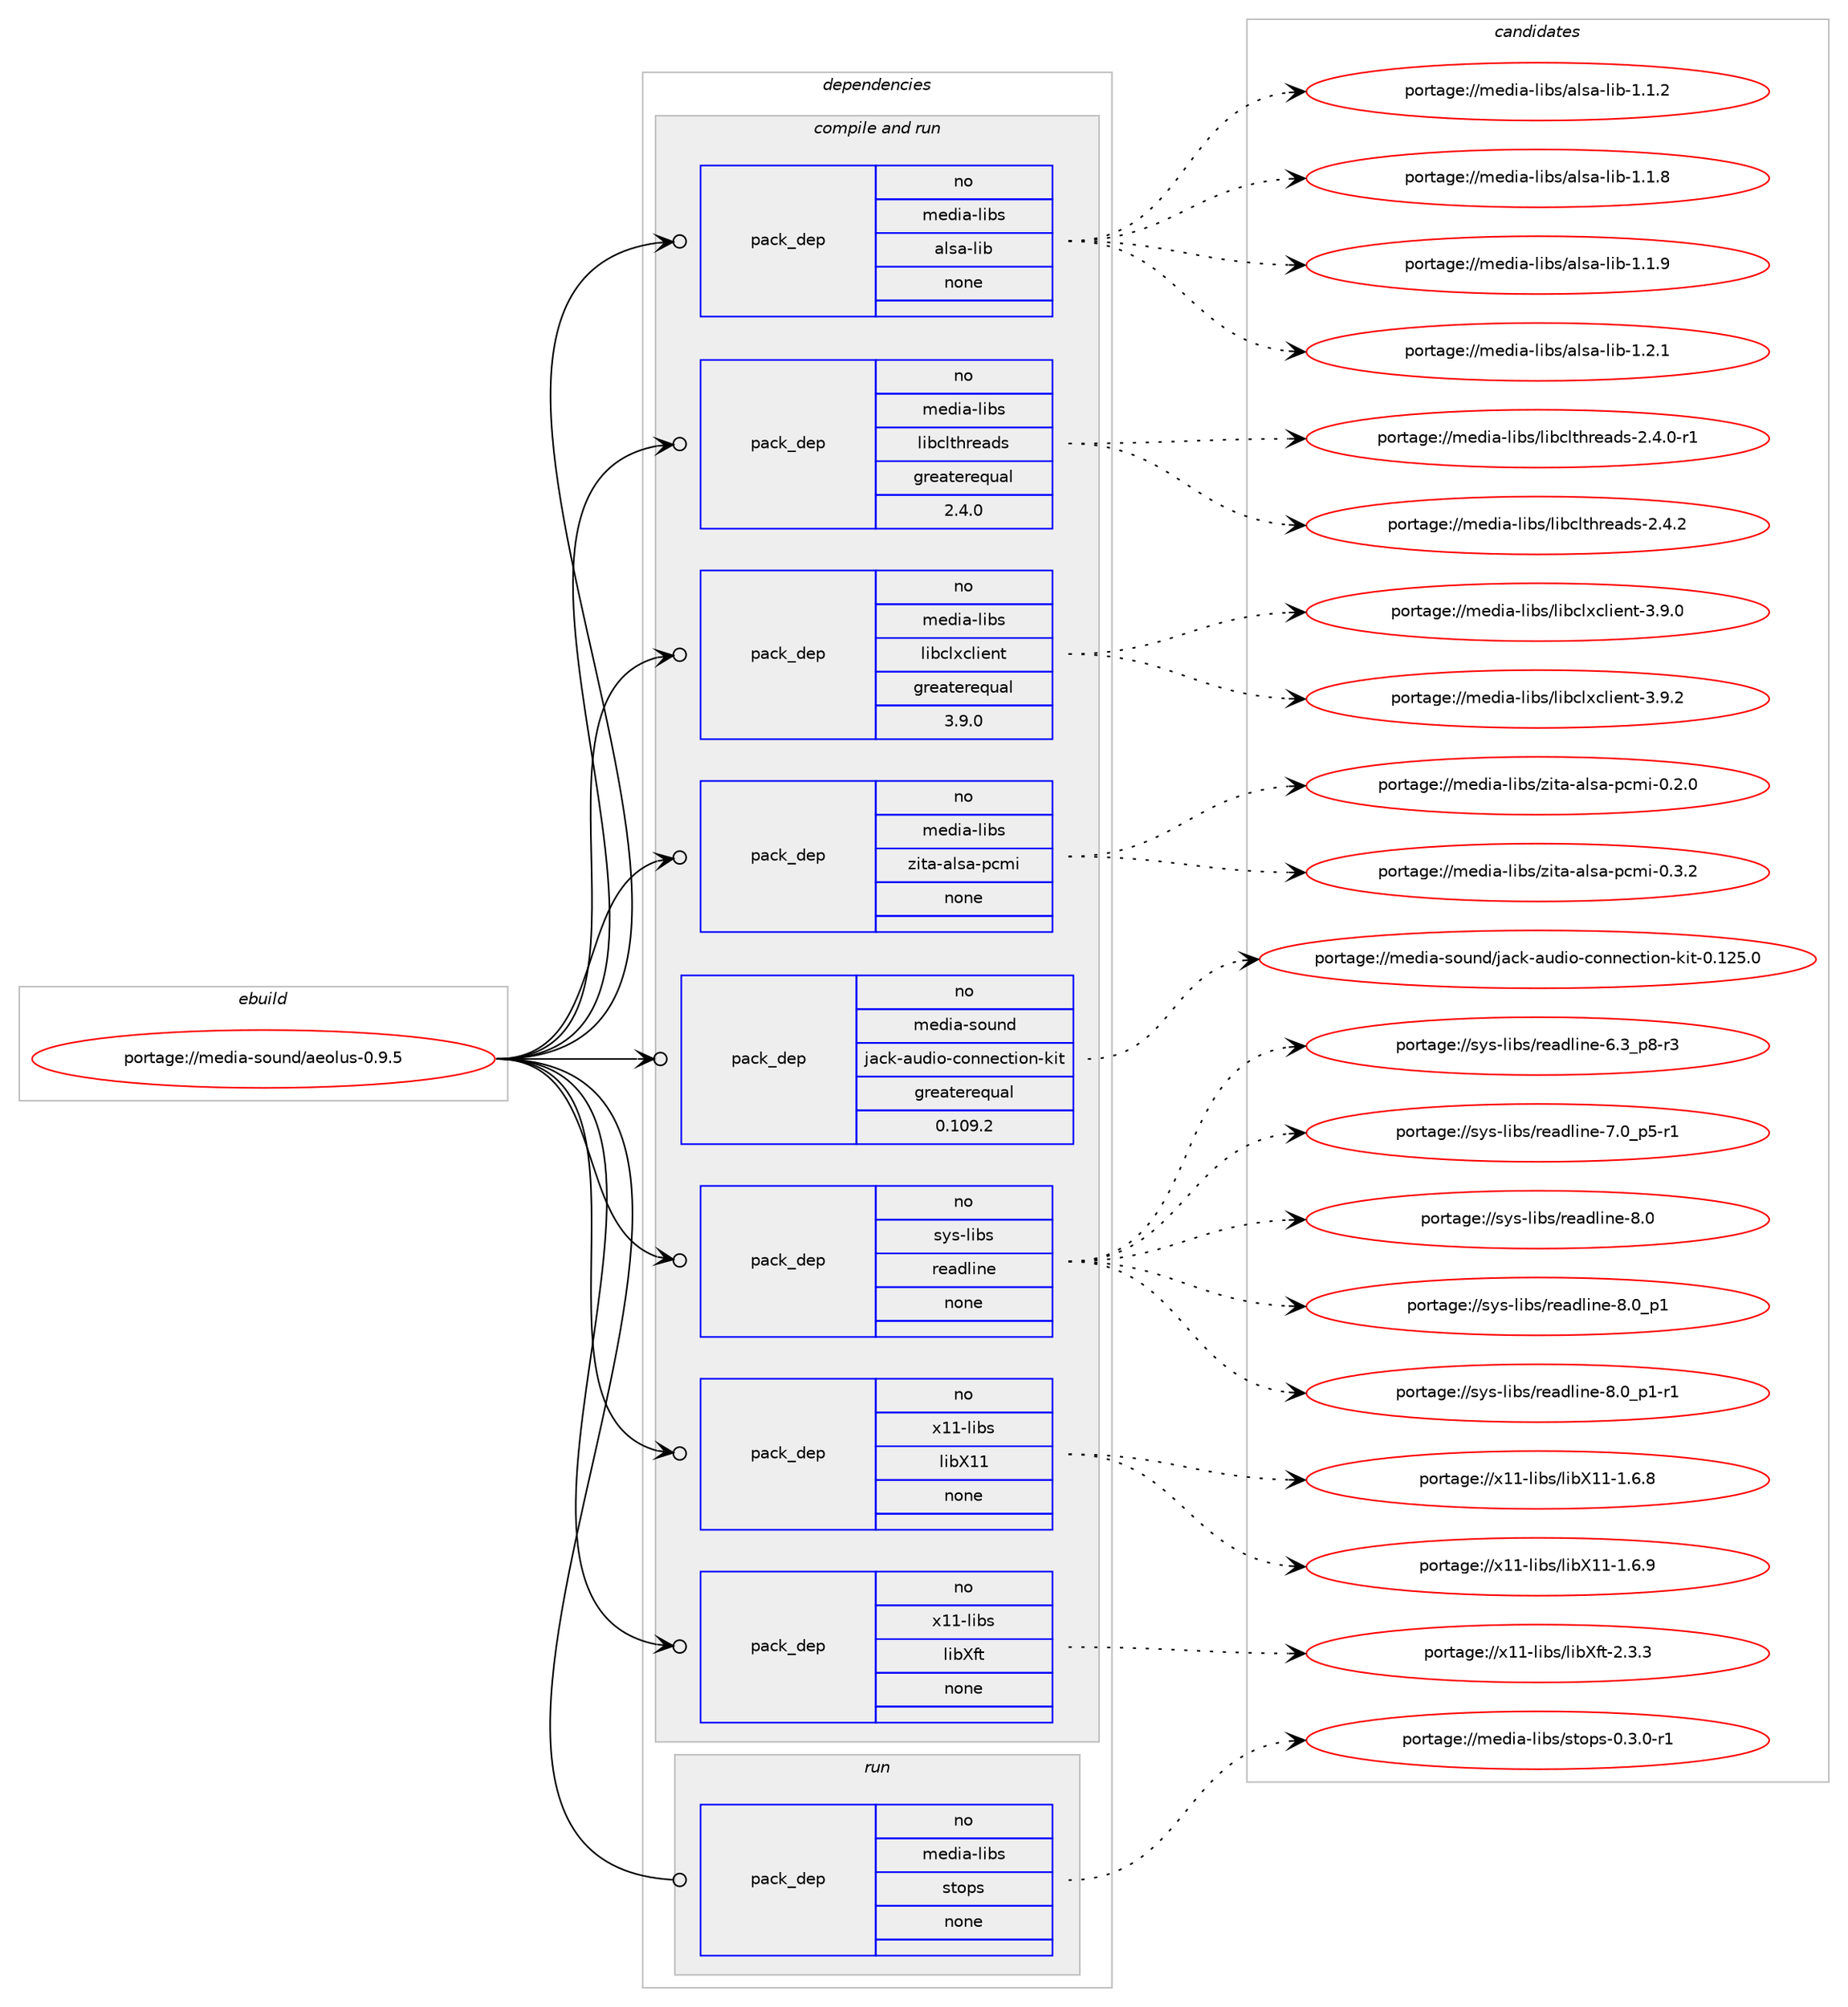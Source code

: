 digraph prolog {

# *************
# Graph options
# *************

newrank=true;
concentrate=true;
compound=true;
graph [rankdir=LR,fontname=Helvetica,fontsize=10,ranksep=1.5];#, ranksep=2.5, nodesep=0.2];
edge  [arrowhead=vee];
node  [fontname=Helvetica,fontsize=10];

# **********
# The ebuild
# **********

subgraph cluster_leftcol {
color=gray;
rank=same;
label=<<i>ebuild</i>>;
id [label="portage://media-sound/aeolus-0.9.5", color=red, width=4, href="../media-sound/aeolus-0.9.5.svg"];
}

# ****************
# The dependencies
# ****************

subgraph cluster_midcol {
color=gray;
label=<<i>dependencies</i>>;
subgraph cluster_compile {
fillcolor="#eeeeee";
style=filled;
label=<<i>compile</i>>;
}
subgraph cluster_compileandrun {
fillcolor="#eeeeee";
style=filled;
label=<<i>compile and run</i>>;
subgraph pack242326 {
dependency329567 [label=<<TABLE BORDER="0" CELLBORDER="1" CELLSPACING="0" CELLPADDING="4" WIDTH="220"><TR><TD ROWSPAN="6" CELLPADDING="30">pack_dep</TD></TR><TR><TD WIDTH="110">no</TD></TR><TR><TD>media-libs</TD></TR><TR><TD>alsa-lib</TD></TR><TR><TD>none</TD></TR><TR><TD></TD></TR></TABLE>>, shape=none, color=blue];
}
id:e -> dependency329567:w [weight=20,style="solid",arrowhead="odotvee"];
subgraph pack242327 {
dependency329568 [label=<<TABLE BORDER="0" CELLBORDER="1" CELLSPACING="0" CELLPADDING="4" WIDTH="220"><TR><TD ROWSPAN="6" CELLPADDING="30">pack_dep</TD></TR><TR><TD WIDTH="110">no</TD></TR><TR><TD>media-libs</TD></TR><TR><TD>libclthreads</TD></TR><TR><TD>greaterequal</TD></TR><TR><TD>2.4.0</TD></TR></TABLE>>, shape=none, color=blue];
}
id:e -> dependency329568:w [weight=20,style="solid",arrowhead="odotvee"];
subgraph pack242328 {
dependency329569 [label=<<TABLE BORDER="0" CELLBORDER="1" CELLSPACING="0" CELLPADDING="4" WIDTH="220"><TR><TD ROWSPAN="6" CELLPADDING="30">pack_dep</TD></TR><TR><TD WIDTH="110">no</TD></TR><TR><TD>media-libs</TD></TR><TR><TD>libclxclient</TD></TR><TR><TD>greaterequal</TD></TR><TR><TD>3.9.0</TD></TR></TABLE>>, shape=none, color=blue];
}
id:e -> dependency329569:w [weight=20,style="solid",arrowhead="odotvee"];
subgraph pack242329 {
dependency329570 [label=<<TABLE BORDER="0" CELLBORDER="1" CELLSPACING="0" CELLPADDING="4" WIDTH="220"><TR><TD ROWSPAN="6" CELLPADDING="30">pack_dep</TD></TR><TR><TD WIDTH="110">no</TD></TR><TR><TD>media-libs</TD></TR><TR><TD>zita-alsa-pcmi</TD></TR><TR><TD>none</TD></TR><TR><TD></TD></TR></TABLE>>, shape=none, color=blue];
}
id:e -> dependency329570:w [weight=20,style="solid",arrowhead="odotvee"];
subgraph pack242330 {
dependency329571 [label=<<TABLE BORDER="0" CELLBORDER="1" CELLSPACING="0" CELLPADDING="4" WIDTH="220"><TR><TD ROWSPAN="6" CELLPADDING="30">pack_dep</TD></TR><TR><TD WIDTH="110">no</TD></TR><TR><TD>media-sound</TD></TR><TR><TD>jack-audio-connection-kit</TD></TR><TR><TD>greaterequal</TD></TR><TR><TD>0.109.2</TD></TR></TABLE>>, shape=none, color=blue];
}
id:e -> dependency329571:w [weight=20,style="solid",arrowhead="odotvee"];
subgraph pack242331 {
dependency329572 [label=<<TABLE BORDER="0" CELLBORDER="1" CELLSPACING="0" CELLPADDING="4" WIDTH="220"><TR><TD ROWSPAN="6" CELLPADDING="30">pack_dep</TD></TR><TR><TD WIDTH="110">no</TD></TR><TR><TD>sys-libs</TD></TR><TR><TD>readline</TD></TR><TR><TD>none</TD></TR><TR><TD></TD></TR></TABLE>>, shape=none, color=blue];
}
id:e -> dependency329572:w [weight=20,style="solid",arrowhead="odotvee"];
subgraph pack242332 {
dependency329573 [label=<<TABLE BORDER="0" CELLBORDER="1" CELLSPACING="0" CELLPADDING="4" WIDTH="220"><TR><TD ROWSPAN="6" CELLPADDING="30">pack_dep</TD></TR><TR><TD WIDTH="110">no</TD></TR><TR><TD>x11-libs</TD></TR><TR><TD>libX11</TD></TR><TR><TD>none</TD></TR><TR><TD></TD></TR></TABLE>>, shape=none, color=blue];
}
id:e -> dependency329573:w [weight=20,style="solid",arrowhead="odotvee"];
subgraph pack242333 {
dependency329574 [label=<<TABLE BORDER="0" CELLBORDER="1" CELLSPACING="0" CELLPADDING="4" WIDTH="220"><TR><TD ROWSPAN="6" CELLPADDING="30">pack_dep</TD></TR><TR><TD WIDTH="110">no</TD></TR><TR><TD>x11-libs</TD></TR><TR><TD>libXft</TD></TR><TR><TD>none</TD></TR><TR><TD></TD></TR></TABLE>>, shape=none, color=blue];
}
id:e -> dependency329574:w [weight=20,style="solid",arrowhead="odotvee"];
}
subgraph cluster_run {
fillcolor="#eeeeee";
style=filled;
label=<<i>run</i>>;
subgraph pack242334 {
dependency329575 [label=<<TABLE BORDER="0" CELLBORDER="1" CELLSPACING="0" CELLPADDING="4" WIDTH="220"><TR><TD ROWSPAN="6" CELLPADDING="30">pack_dep</TD></TR><TR><TD WIDTH="110">no</TD></TR><TR><TD>media-libs</TD></TR><TR><TD>stops</TD></TR><TR><TD>none</TD></TR><TR><TD></TD></TR></TABLE>>, shape=none, color=blue];
}
id:e -> dependency329575:w [weight=20,style="solid",arrowhead="odot"];
}
}

# **************
# The candidates
# **************

subgraph cluster_choices {
rank=same;
color=gray;
label=<<i>candidates</i>>;

subgraph choice242326 {
color=black;
nodesep=1;
choiceportage1091011001059745108105981154797108115974510810598454946494650 [label="portage://media-libs/alsa-lib-1.1.2", color=red, width=4,href="../media-libs/alsa-lib-1.1.2.svg"];
choiceportage1091011001059745108105981154797108115974510810598454946494656 [label="portage://media-libs/alsa-lib-1.1.8", color=red, width=4,href="../media-libs/alsa-lib-1.1.8.svg"];
choiceportage1091011001059745108105981154797108115974510810598454946494657 [label="portage://media-libs/alsa-lib-1.1.9", color=red, width=4,href="../media-libs/alsa-lib-1.1.9.svg"];
choiceportage1091011001059745108105981154797108115974510810598454946504649 [label="portage://media-libs/alsa-lib-1.2.1", color=red, width=4,href="../media-libs/alsa-lib-1.2.1.svg"];
dependency329567:e -> choiceportage1091011001059745108105981154797108115974510810598454946494650:w [style=dotted,weight="100"];
dependency329567:e -> choiceportage1091011001059745108105981154797108115974510810598454946494656:w [style=dotted,weight="100"];
dependency329567:e -> choiceportage1091011001059745108105981154797108115974510810598454946494657:w [style=dotted,weight="100"];
dependency329567:e -> choiceportage1091011001059745108105981154797108115974510810598454946504649:w [style=dotted,weight="100"];
}
subgraph choice242327 {
color=black;
nodesep=1;
choiceportage109101100105974510810598115471081059899108116104114101971001154550465246484511449 [label="portage://media-libs/libclthreads-2.4.0-r1", color=red, width=4,href="../media-libs/libclthreads-2.4.0-r1.svg"];
choiceportage10910110010597451081059811547108105989910811610411410197100115455046524650 [label="portage://media-libs/libclthreads-2.4.2", color=red, width=4,href="../media-libs/libclthreads-2.4.2.svg"];
dependency329568:e -> choiceportage109101100105974510810598115471081059899108116104114101971001154550465246484511449:w [style=dotted,weight="100"];
dependency329568:e -> choiceportage10910110010597451081059811547108105989910811610411410197100115455046524650:w [style=dotted,weight="100"];
}
subgraph choice242328 {
color=black;
nodesep=1;
choiceportage10910110010597451081059811547108105989910812099108105101110116455146574648 [label="portage://media-libs/libclxclient-3.9.0", color=red, width=4,href="../media-libs/libclxclient-3.9.0.svg"];
choiceportage10910110010597451081059811547108105989910812099108105101110116455146574650 [label="portage://media-libs/libclxclient-3.9.2", color=red, width=4,href="../media-libs/libclxclient-3.9.2.svg"];
dependency329569:e -> choiceportage10910110010597451081059811547108105989910812099108105101110116455146574648:w [style=dotted,weight="100"];
dependency329569:e -> choiceportage10910110010597451081059811547108105989910812099108105101110116455146574650:w [style=dotted,weight="100"];
}
subgraph choice242329 {
color=black;
nodesep=1;
choiceportage10910110010597451081059811547122105116974597108115974511299109105454846504648 [label="portage://media-libs/zita-alsa-pcmi-0.2.0", color=red, width=4,href="../media-libs/zita-alsa-pcmi-0.2.0.svg"];
choiceportage10910110010597451081059811547122105116974597108115974511299109105454846514650 [label="portage://media-libs/zita-alsa-pcmi-0.3.2", color=red, width=4,href="../media-libs/zita-alsa-pcmi-0.3.2.svg"];
dependency329570:e -> choiceportage10910110010597451081059811547122105116974597108115974511299109105454846504648:w [style=dotted,weight="100"];
dependency329570:e -> choiceportage10910110010597451081059811547122105116974597108115974511299109105454846514650:w [style=dotted,weight="100"];
}
subgraph choice242330 {
color=black;
nodesep=1;
choiceportage10910110010597451151111171101004710697991074597117100105111459911111011010199116105111110451071051164548464950534648 [label="portage://media-sound/jack-audio-connection-kit-0.125.0", color=red, width=4,href="../media-sound/jack-audio-connection-kit-0.125.0.svg"];
dependency329571:e -> choiceportage10910110010597451151111171101004710697991074597117100105111459911111011010199116105111110451071051164548464950534648:w [style=dotted,weight="100"];
}
subgraph choice242331 {
color=black;
nodesep=1;
choiceportage115121115451081059811547114101971001081051101014554465195112564511451 [label="portage://sys-libs/readline-6.3_p8-r3", color=red, width=4,href="../sys-libs/readline-6.3_p8-r3.svg"];
choiceportage115121115451081059811547114101971001081051101014555464895112534511449 [label="portage://sys-libs/readline-7.0_p5-r1", color=red, width=4,href="../sys-libs/readline-7.0_p5-r1.svg"];
choiceportage1151211154510810598115471141019710010810511010145564648 [label="portage://sys-libs/readline-8.0", color=red, width=4,href="../sys-libs/readline-8.0.svg"];
choiceportage11512111545108105981154711410197100108105110101455646489511249 [label="portage://sys-libs/readline-8.0_p1", color=red, width=4,href="../sys-libs/readline-8.0_p1.svg"];
choiceportage115121115451081059811547114101971001081051101014556464895112494511449 [label="portage://sys-libs/readline-8.0_p1-r1", color=red, width=4,href="../sys-libs/readline-8.0_p1-r1.svg"];
dependency329572:e -> choiceportage115121115451081059811547114101971001081051101014554465195112564511451:w [style=dotted,weight="100"];
dependency329572:e -> choiceportage115121115451081059811547114101971001081051101014555464895112534511449:w [style=dotted,weight="100"];
dependency329572:e -> choiceportage1151211154510810598115471141019710010810511010145564648:w [style=dotted,weight="100"];
dependency329572:e -> choiceportage11512111545108105981154711410197100108105110101455646489511249:w [style=dotted,weight="100"];
dependency329572:e -> choiceportage115121115451081059811547114101971001081051101014556464895112494511449:w [style=dotted,weight="100"];
}
subgraph choice242332 {
color=black;
nodesep=1;
choiceportage120494945108105981154710810598884949454946544656 [label="portage://x11-libs/libX11-1.6.8", color=red, width=4,href="../x11-libs/libX11-1.6.8.svg"];
choiceportage120494945108105981154710810598884949454946544657 [label="portage://x11-libs/libX11-1.6.9", color=red, width=4,href="../x11-libs/libX11-1.6.9.svg"];
dependency329573:e -> choiceportage120494945108105981154710810598884949454946544656:w [style=dotted,weight="100"];
dependency329573:e -> choiceportage120494945108105981154710810598884949454946544657:w [style=dotted,weight="100"];
}
subgraph choice242333 {
color=black;
nodesep=1;
choiceportage12049494510810598115471081059888102116455046514651 [label="portage://x11-libs/libXft-2.3.3", color=red, width=4,href="../x11-libs/libXft-2.3.3.svg"];
dependency329574:e -> choiceportage12049494510810598115471081059888102116455046514651:w [style=dotted,weight="100"];
}
subgraph choice242334 {
color=black;
nodesep=1;
choiceportage109101100105974510810598115471151161111121154548465146484511449 [label="portage://media-libs/stops-0.3.0-r1", color=red, width=4,href="../media-libs/stops-0.3.0-r1.svg"];
dependency329575:e -> choiceportage109101100105974510810598115471151161111121154548465146484511449:w [style=dotted,weight="100"];
}
}

}
